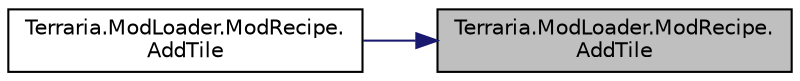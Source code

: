 digraph "Terraria.ModLoader.ModRecipe.AddTile"
{
 // LATEX_PDF_SIZE
  edge [fontname="Helvetica",fontsize="10",labelfontname="Helvetica",labelfontsize="10"];
  node [fontname="Helvetica",fontsize="10",shape=record];
  rankdir="RL";
  Node1 [label="Terraria.ModLoader.ModRecipe.\lAddTile",height=0.2,width=0.4,color="black", fillcolor="grey75", style="filled", fontcolor="black",tooltip="Adds a required crafting station with the given tile type to this recipe. Ex: recipe...."];
  Node1 -> Node2 [dir="back",color="midnightblue",fontsize="10",style="solid",fontname="Helvetica"];
  Node2 [label="Terraria.ModLoader.ModRecipe.\lAddTile",height=0.2,width=0.4,color="black", fillcolor="white", style="filled",URL="$class_terraria_1_1_mod_loader_1_1_mod_recipe.html#afc9219b57416de625bf8c14c342419fd",tooltip="Adds a required crafting station to this recipe with the given tile name from the given mod...."];
}
